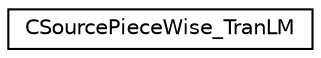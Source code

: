 digraph "Graphical Class Hierarchy"
{
 // LATEX_PDF_SIZE
  edge [fontname="Helvetica",fontsize="10",labelfontname="Helvetica",labelfontsize="10"];
  node [fontname="Helvetica",fontsize="10",shape=record];
  rankdir="LR";
  Node0 [label="CSourcePieceWise_TranLM",height=0.2,width=0.4,color="black", fillcolor="white", style="filled",URL="$classCSourcePieceWise__TranLM.html",tooltip="Class for integrating the source terms of the LM transition model equations."];
}
